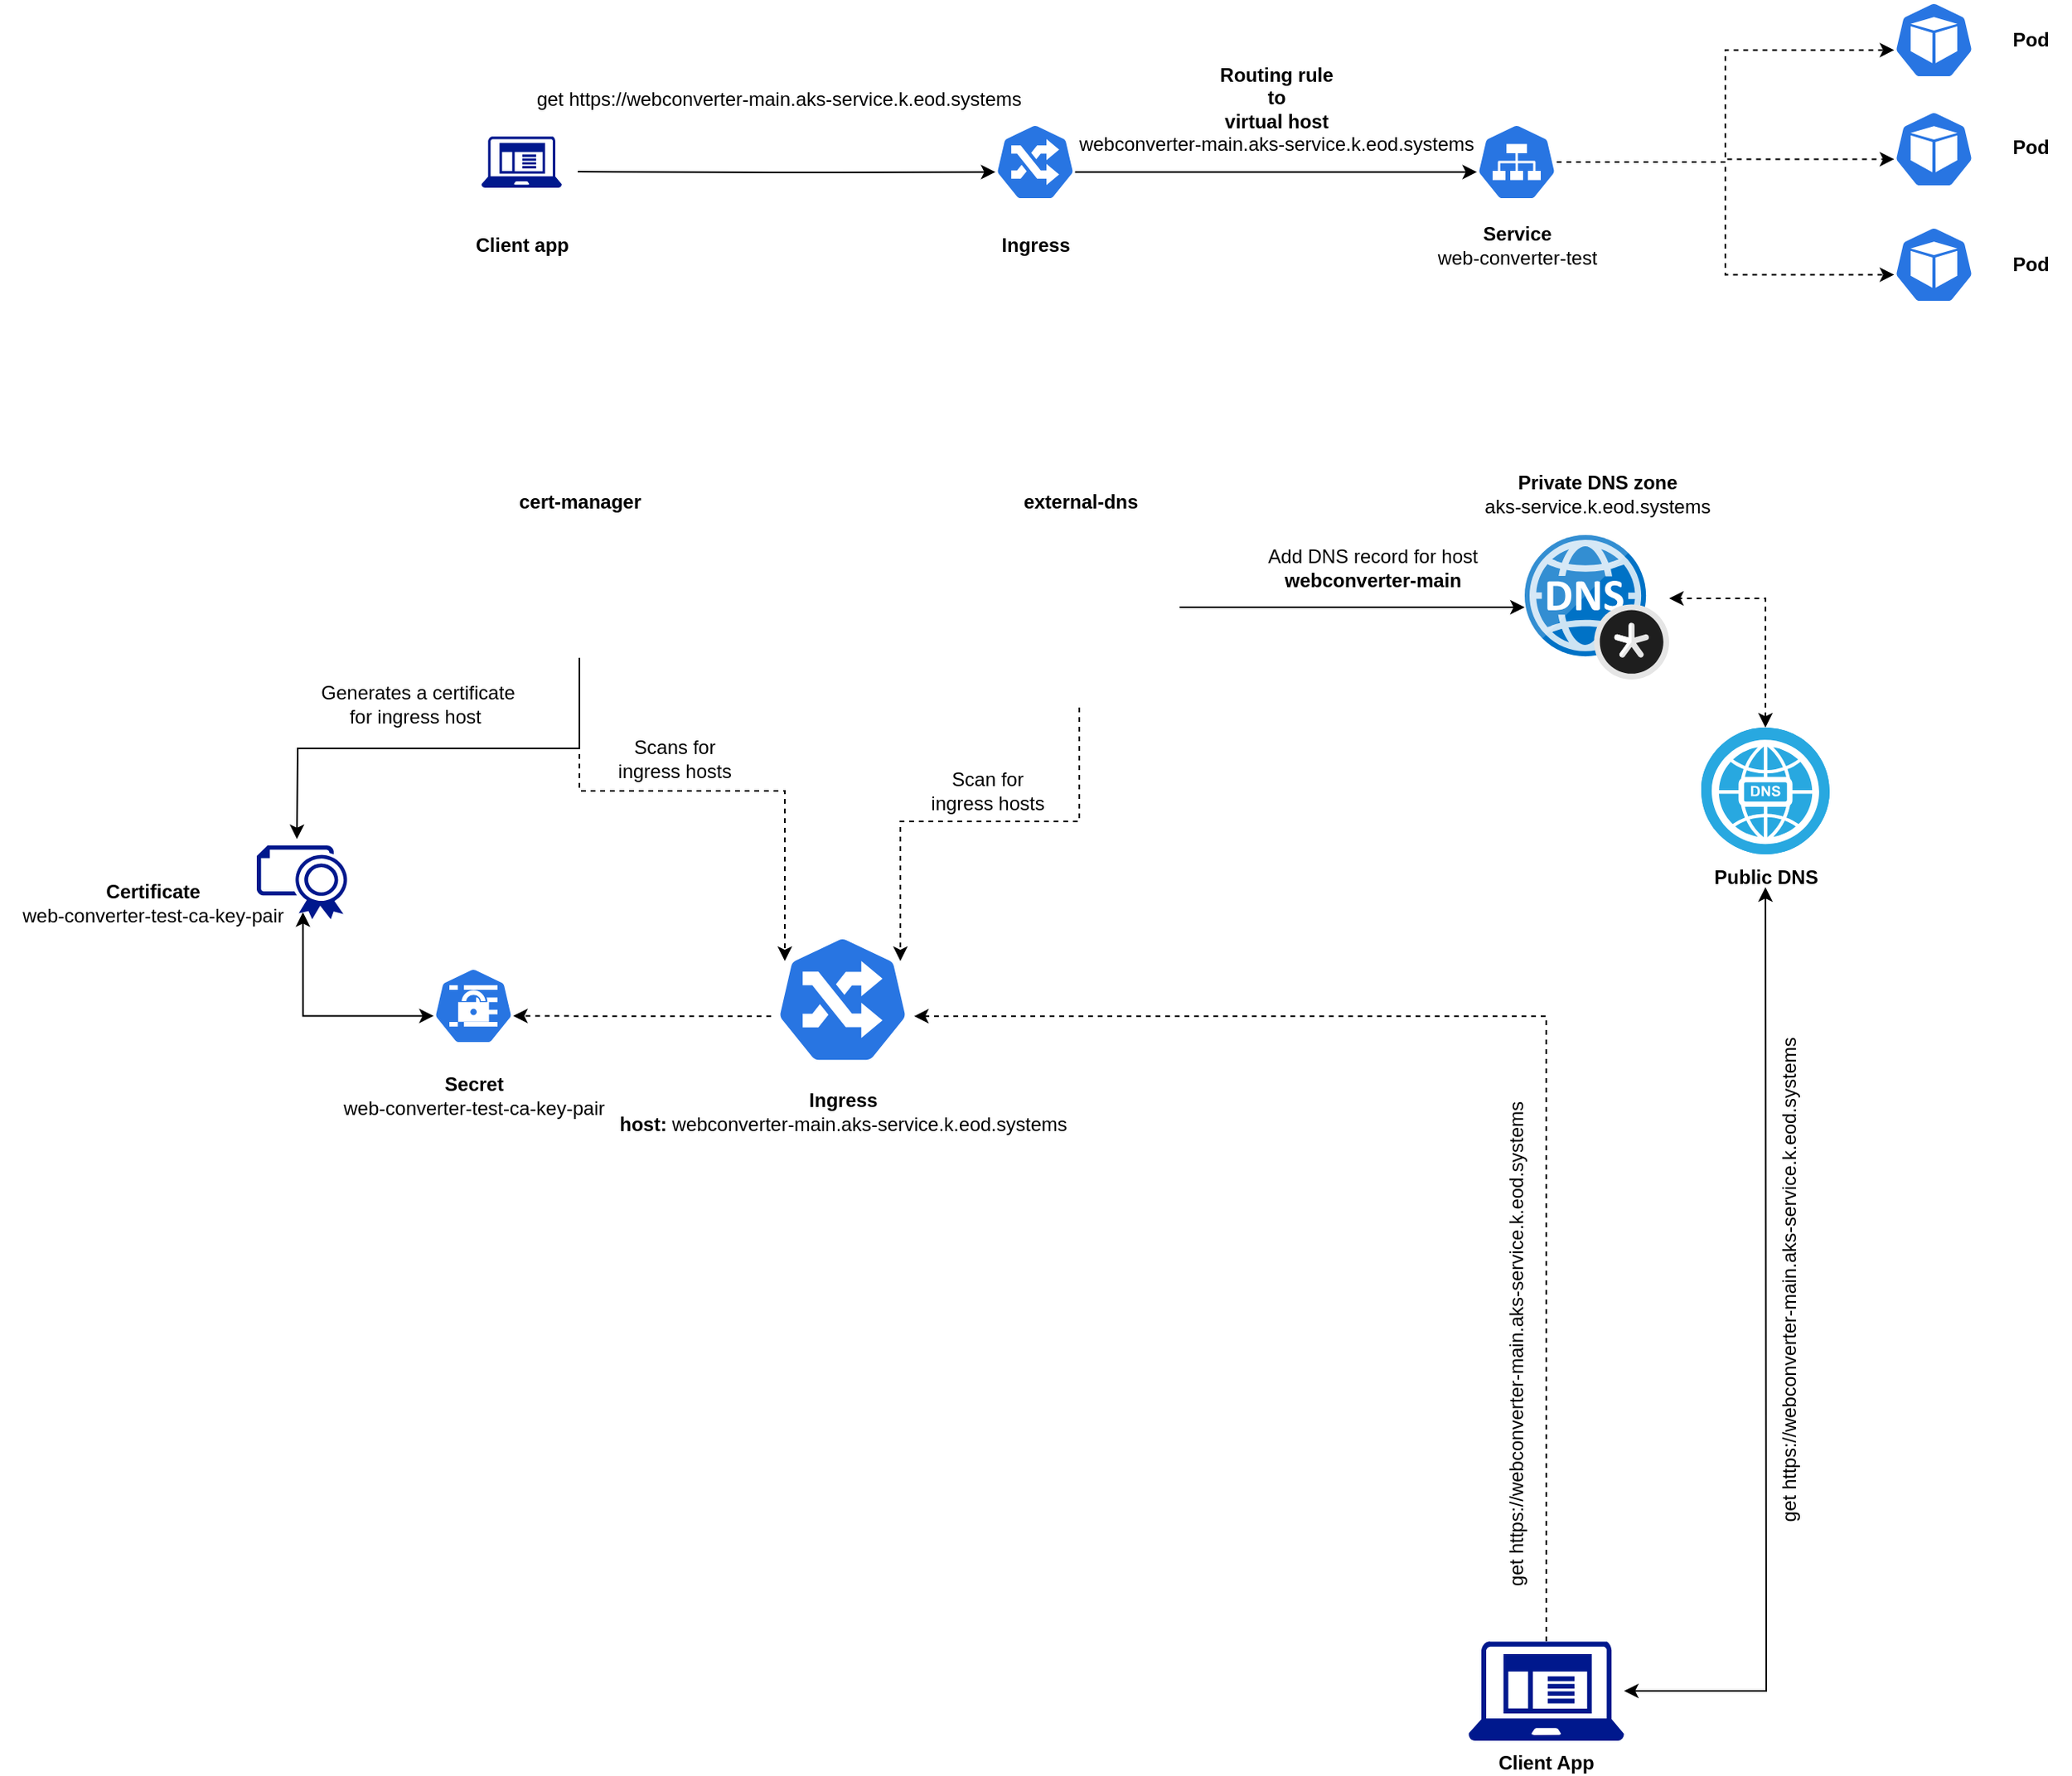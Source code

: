 <mxfile version="20.4.0" type="github">
  <diagram name="Page-1" id="c37626ed-c26b-45fb-9056-f9ebc6bb27b6">
    <mxGraphModel dx="2700" dy="944" grid="1" gridSize="10" guides="1" tooltips="1" connect="1" arrows="1" fold="1" page="1" pageScale="1" pageWidth="1100" pageHeight="850" background="none" math="0" shadow="0">
      <root>
        <mxCell id="0" />
        <mxCell id="1" parent="0" />
        <mxCell id="eb7Oq8lSXdmzX0vG2ROj-12" style="edgeStyle=orthogonalEdgeStyle;rounded=0;orthogonalLoop=1;jettySize=auto;html=1;exitX=0.995;exitY=0.63;exitDx=0;exitDy=0;exitPerimeter=0;entryX=0.005;entryY=0.63;entryDx=0;entryDy=0;entryPerimeter=0;" edge="1" parent="1" source="eb7Oq8lSXdmzX0vG2ROj-2" target="eb7Oq8lSXdmzX0vG2ROj-3">
          <mxGeometry relative="1" as="geometry" />
        </mxCell>
        <mxCell id="eb7Oq8lSXdmzX0vG2ROj-2" value="" style="sketch=0;html=1;dashed=0;whitespace=wrap;fillColor=#2875E2;strokeColor=#ffffff;points=[[0.005,0.63,0],[0.1,0.2,0],[0.9,0.2,0],[0.5,0,0],[0.995,0.63,0],[0.72,0.99,0],[0.5,1,0],[0.28,0.99,0]];shape=mxgraph.kubernetes.icon;prIcon=ing" vertex="1" parent="1">
          <mxGeometry x="380" y="124" width="50" height="48" as="geometry" />
        </mxCell>
        <mxCell id="eb7Oq8lSXdmzX0vG2ROj-13" style="edgeStyle=orthogonalEdgeStyle;rounded=0;orthogonalLoop=1;jettySize=auto;html=1;entryX=0.005;entryY=0.63;entryDx=0;entryDy=0;entryPerimeter=0;dashed=1;" edge="1" parent="1" source="eb7Oq8lSXdmzX0vG2ROj-3" target="eb7Oq8lSXdmzX0vG2ROj-8">
          <mxGeometry relative="1" as="geometry" />
        </mxCell>
        <mxCell id="eb7Oq8lSXdmzX0vG2ROj-14" style="edgeStyle=orthogonalEdgeStyle;rounded=0;orthogonalLoop=1;jettySize=auto;html=1;dashed=1;entryX=0.005;entryY=0.63;entryDx=0;entryDy=0;entryPerimeter=0;" edge="1" parent="1" source="eb7Oq8lSXdmzX0vG2ROj-3" target="eb7Oq8lSXdmzX0vG2ROj-10">
          <mxGeometry relative="1" as="geometry">
            <mxPoint x="670" y="141" as="targetPoint" />
          </mxGeometry>
        </mxCell>
        <mxCell id="eb7Oq8lSXdmzX0vG2ROj-15" style="edgeStyle=orthogonalEdgeStyle;rounded=0;orthogonalLoop=1;jettySize=auto;html=1;entryX=0.005;entryY=0.63;entryDx=0;entryDy=0;entryPerimeter=0;dashed=1;" edge="1" parent="1" source="eb7Oq8lSXdmzX0vG2ROj-3" target="eb7Oq8lSXdmzX0vG2ROj-11">
          <mxGeometry relative="1" as="geometry" />
        </mxCell>
        <mxCell id="eb7Oq8lSXdmzX0vG2ROj-3" value="" style="sketch=0;html=1;dashed=0;whitespace=wrap;fillColor=#2875E2;strokeColor=#ffffff;points=[[0.005,0.63,0],[0.1,0.2,0],[0.9,0.2,0],[0.5,0,0],[0.995,0.63,0],[0.72,0.99,0],[0.5,1,0],[0.28,0.99,0]];shape=mxgraph.kubernetes.icon;prIcon=svc" vertex="1" parent="1">
          <mxGeometry x="680" y="124" width="50" height="48" as="geometry" />
        </mxCell>
        <mxCell id="eb7Oq8lSXdmzX0vG2ROj-17" style="edgeStyle=orthogonalEdgeStyle;rounded=0;orthogonalLoop=1;jettySize=auto;html=1;entryX=0.005;entryY=0.63;entryDx=0;entryDy=0;entryPerimeter=0;" edge="1" parent="1" target="eb7Oq8lSXdmzX0vG2ROj-2">
          <mxGeometry relative="1" as="geometry">
            <mxPoint x="120" y="154" as="sourcePoint" />
          </mxGeometry>
        </mxCell>
        <mxCell id="eb7Oq8lSXdmzX0vG2ROj-6" value="" style="sketch=0;aspect=fixed;pointerEvents=1;shadow=0;dashed=0;html=1;strokeColor=none;labelPosition=center;verticalLabelPosition=bottom;verticalAlign=top;align=center;fillColor=#00188D;shape=mxgraph.mscae.enterprise.client_application" vertex="1" parent="1">
          <mxGeometry x="60" y="132" width="50" height="32" as="geometry" />
        </mxCell>
        <mxCell id="eb7Oq8lSXdmzX0vG2ROj-8" value="" style="sketch=0;html=1;dashed=0;whitespace=wrap;fillColor=#2875E2;strokeColor=#ffffff;points=[[0.005,0.63,0],[0.1,0.2,0],[0.9,0.2,0],[0.5,0,0],[0.995,0.63,0],[0.72,0.99,0],[0.5,1,0],[0.28,0.99,0]];shape=mxgraph.kubernetes.icon;prIcon=pod" vertex="1" parent="1">
          <mxGeometry x="940" y="48" width="50" height="48" as="geometry" />
        </mxCell>
        <mxCell id="eb7Oq8lSXdmzX0vG2ROj-10" value="" style="sketch=0;html=1;dashed=0;whitespace=wrap;fillColor=#2875E2;strokeColor=#ffffff;points=[[0.005,0.63,0],[0.1,0.2,0],[0.9,0.2,0],[0.5,0,0],[0.995,0.63,0],[0.72,0.99,0],[0.5,1,0],[0.28,0.99,0]];shape=mxgraph.kubernetes.icon;prIcon=pod" vertex="1" parent="1">
          <mxGeometry x="940" y="116" width="50" height="48" as="geometry" />
        </mxCell>
        <mxCell id="eb7Oq8lSXdmzX0vG2ROj-11" value="" style="sketch=0;html=1;dashed=0;whitespace=wrap;fillColor=#2875E2;strokeColor=#ffffff;points=[[0.005,0.63,0],[0.1,0.2,0],[0.9,0.2,0],[0.5,0,0],[0.995,0.63,0],[0.72,0.99,0],[0.5,1,0],[0.28,0.99,0]];shape=mxgraph.kubernetes.icon;prIcon=pod" vertex="1" parent="1">
          <mxGeometry x="940" y="188" width="50" height="48" as="geometry" />
        </mxCell>
        <mxCell id="eb7Oq8lSXdmzX0vG2ROj-18" value="&lt;span style=&quot;font-weight: normal;&quot;&gt;get https://webconverter-main.aks-service.k.eod.systems&lt;/span&gt;" style="text;html=1;align=center;verticalAlign=middle;resizable=0;points=[];autosize=1;strokeColor=none;fillColor=none;fontStyle=1" vertex="1" parent="1">
          <mxGeometry x="80" y="94" width="330" height="30" as="geometry" />
        </mxCell>
        <mxCell id="eb7Oq8lSXdmzX0vG2ROj-19" value="&lt;b&gt;Routing rule&lt;br&gt;to&lt;br&gt;virtual host&lt;br&gt;&lt;/b&gt;webconverter-main.aks-service.k.eod.systems&lt;b&gt;&lt;br&gt;&lt;/b&gt;" style="text;html=1;align=center;verticalAlign=middle;resizable=0;points=[];autosize=1;strokeColor=none;fillColor=none;" vertex="1" parent="1">
          <mxGeometry x="420" y="80" width="270" height="70" as="geometry" />
        </mxCell>
        <mxCell id="eb7Oq8lSXdmzX0vG2ROj-20" value="&lt;b&gt;Service&lt;/b&gt;&lt;br&gt;web-converter-test" style="text;html=1;align=center;verticalAlign=middle;resizable=0;points=[];autosize=1;strokeColor=none;fillColor=none;" vertex="1" parent="1">
          <mxGeometry x="645" y="180" width="120" height="40" as="geometry" />
        </mxCell>
        <mxCell id="eb7Oq8lSXdmzX0vG2ROj-21" value="&lt;b&gt;Ingress&lt;/b&gt;" style="text;html=1;align=center;verticalAlign=middle;resizable=0;points=[];autosize=1;strokeColor=none;fillColor=none;" vertex="1" parent="1">
          <mxGeometry x="370" y="185" width="70" height="30" as="geometry" />
        </mxCell>
        <mxCell id="eb7Oq8lSXdmzX0vG2ROj-22" value="&lt;b&gt;Pod&lt;/b&gt;" style="text;html=1;align=center;verticalAlign=middle;resizable=0;points=[];autosize=1;strokeColor=none;fillColor=none;" vertex="1" parent="1">
          <mxGeometry x="1000" y="57" width="50" height="30" as="geometry" />
        </mxCell>
        <mxCell id="eb7Oq8lSXdmzX0vG2ROj-23" value="&lt;b&gt;Pod&lt;/b&gt;" style="text;html=1;align=center;verticalAlign=middle;resizable=0;points=[];autosize=1;strokeColor=none;fillColor=none;" vertex="1" parent="1">
          <mxGeometry x="1000" y="124" width="50" height="30" as="geometry" />
        </mxCell>
        <mxCell id="eb7Oq8lSXdmzX0vG2ROj-24" value="&lt;b&gt;Pod&lt;/b&gt;" style="text;html=1;align=center;verticalAlign=middle;resizable=0;points=[];autosize=1;strokeColor=none;fillColor=none;" vertex="1" parent="1">
          <mxGeometry x="1000" y="197" width="50" height="30" as="geometry" />
        </mxCell>
        <mxCell id="eb7Oq8lSXdmzX0vG2ROj-25" value="&lt;b&gt;Client app&lt;/b&gt;" style="text;html=1;align=center;verticalAlign=middle;resizable=0;points=[];autosize=1;strokeColor=none;fillColor=none;" vertex="1" parent="1">
          <mxGeometry x="45" y="185" width="80" height="30" as="geometry" />
        </mxCell>
        <mxCell id="eb7Oq8lSXdmzX0vG2ROj-44" style="edgeStyle=orthogonalEdgeStyle;rounded=0;orthogonalLoop=1;jettySize=auto;html=1;exitX=0.005;exitY=0.63;exitDx=0;exitDy=0;exitPerimeter=0;entryX=0.995;entryY=0.63;entryDx=0;entryDy=0;entryPerimeter=0;dashed=1;" edge="1" parent="1" source="eb7Oq8lSXdmzX0vG2ROj-26" target="eb7Oq8lSXdmzX0vG2ROj-42">
          <mxGeometry relative="1" as="geometry" />
        </mxCell>
        <mxCell id="eb7Oq8lSXdmzX0vG2ROj-26" value="" style="sketch=0;html=1;dashed=0;whitespace=wrap;fillColor=#2875E2;strokeColor=#ffffff;points=[[0.005,0.63,0],[0.1,0.2,0],[0.9,0.2,0],[0.5,0,0],[0.995,0.63,0],[0.72,0.99,0],[0.5,1,0],[0.28,0.99,0]];shape=mxgraph.kubernetes.icon;prIcon=ing" vertex="1" parent="1">
          <mxGeometry x="240" y="630" width="90" height="80" as="geometry" />
        </mxCell>
        <mxCell id="eb7Oq8lSXdmzX0vG2ROj-32" style="edgeStyle=orthogonalEdgeStyle;rounded=0;orthogonalLoop=1;jettySize=auto;html=1;" edge="1" parent="1" source="eb7Oq8lSXdmzX0vG2ROj-27" target="eb7Oq8lSXdmzX0vG2ROj-62">
          <mxGeometry relative="1" as="geometry">
            <mxPoint x="700" y="426.471" as="targetPoint" />
          </mxGeometry>
        </mxCell>
        <mxCell id="eb7Oq8lSXdmzX0vG2ROj-36" style="edgeStyle=orthogonalEdgeStyle;rounded=0;orthogonalLoop=1;jettySize=auto;html=1;exitX=0.5;exitY=1;exitDx=0;exitDy=0;dashed=1;entryX=0.9;entryY=0.2;entryDx=0;entryDy=0;entryPerimeter=0;" edge="1" parent="1" source="eb7Oq8lSXdmzX0vG2ROj-27" target="eb7Oq8lSXdmzX0vG2ROj-26">
          <mxGeometry relative="1" as="geometry" />
        </mxCell>
        <mxCell id="eb7Oq8lSXdmzX0vG2ROj-27" value="" style="shape=image;verticalLabelPosition=bottom;labelBackgroundColor=default;verticalAlign=top;aspect=fixed;imageAspect=0;image=https://raw.githubusercontent.com/kubernetes-sigs/external-dns/master/docs/img/external-dns.png;" vertex="1" parent="1">
          <mxGeometry x="370" y="363" width="125" height="125" as="geometry" />
        </mxCell>
        <mxCell id="eb7Oq8lSXdmzX0vG2ROj-35" style="edgeStyle=orthogonalEdgeStyle;rounded=0;orthogonalLoop=1;jettySize=auto;html=1;exitX=0.5;exitY=1;exitDx=0;exitDy=0;entryX=0.1;entryY=0.2;entryDx=0;entryDy=0;entryPerimeter=0;dashed=1;" edge="1" parent="1" source="eb7Oq8lSXdmzX0vG2ROj-28" target="eb7Oq8lSXdmzX0vG2ROj-26">
          <mxGeometry relative="1" as="geometry">
            <Array as="points">
              <mxPoint x="121" y="540" />
              <mxPoint x="249" y="540" />
            </Array>
          </mxGeometry>
        </mxCell>
        <mxCell id="eb7Oq8lSXdmzX0vG2ROj-50" style="edgeStyle=orthogonalEdgeStyle;rounded=0;orthogonalLoop=1;jettySize=auto;html=1;exitX=0.5;exitY=1;exitDx=0;exitDy=0;entryX=0.5;entryY=0;entryDx=0;entryDy=0;entryPerimeter=0;" edge="1" parent="1" source="eb7Oq8lSXdmzX0vG2ROj-28">
          <mxGeometry relative="1" as="geometry">
            <mxPoint x="-55" y="570.0" as="targetPoint" />
          </mxGeometry>
        </mxCell>
        <mxCell id="eb7Oq8lSXdmzX0vG2ROj-28" value="" style="shape=image;verticalLabelPosition=bottom;labelBackgroundColor=default;verticalAlign=top;aspect=fixed;imageAspect=0;image=https://cert-manager.io/images/cert-manager-logo-icon.svg;" vertex="1" parent="1">
          <mxGeometry x="80" y="375" width="82" height="82" as="geometry" />
        </mxCell>
        <mxCell id="eb7Oq8lSXdmzX0vG2ROj-37" value="&lt;b&gt;cert-manager&lt;/b&gt;" style="text;html=1;align=center;verticalAlign=middle;resizable=0;points=[];autosize=1;strokeColor=none;fillColor=none;" vertex="1" parent="1">
          <mxGeometry x="71" y="345" width="100" height="30" as="geometry" />
        </mxCell>
        <mxCell id="eb7Oq8lSXdmzX0vG2ROj-38" value="&lt;b&gt;external-dns&lt;/b&gt;" style="text;html=1;align=center;verticalAlign=middle;resizable=0;points=[];autosize=1;strokeColor=none;fillColor=none;" vertex="1" parent="1">
          <mxGeometry x="387.5" y="345" width="90" height="30" as="geometry" />
        </mxCell>
        <mxCell id="eb7Oq8lSXdmzX0vG2ROj-39" value="&lt;b&gt;Private DNS zone&lt;br&gt;&lt;/b&gt;aks-service.k.eod.systems&lt;b&gt;&lt;br&gt;&lt;/b&gt;" style="text;html=1;align=center;verticalAlign=middle;resizable=0;points=[];autosize=1;strokeColor=none;fillColor=none;" vertex="1" parent="1">
          <mxGeometry x="675" y="335" width="160" height="40" as="geometry" />
        </mxCell>
        <mxCell id="eb7Oq8lSXdmzX0vG2ROj-41" value="&lt;b&gt;Ingress&lt;br&gt;host:&amp;nbsp;&lt;/b&gt;webconverter-main.aks-service.k.eod.systems" style="text;html=1;align=center;verticalAlign=middle;resizable=0;points=[];autosize=1;strokeColor=none;fillColor=none;" vertex="1" parent="1">
          <mxGeometry x="135" y="720" width="300" height="40" as="geometry" />
        </mxCell>
        <mxCell id="eb7Oq8lSXdmzX0vG2ROj-71" style="edgeStyle=orthogonalEdgeStyle;rounded=0;orthogonalLoop=1;jettySize=auto;html=1;exitX=0.005;exitY=0.63;exitDx=0;exitDy=0;exitPerimeter=0;entryX=0.5;entryY=0.905;entryDx=0;entryDy=0;entryPerimeter=0;startArrow=classic;startFill=1;" edge="1" parent="1" source="eb7Oq8lSXdmzX0vG2ROj-42" target="eb7Oq8lSXdmzX0vG2ROj-70">
          <mxGeometry relative="1" as="geometry" />
        </mxCell>
        <mxCell id="eb7Oq8lSXdmzX0vG2ROj-42" value="" style="sketch=0;html=1;dashed=0;whitespace=wrap;fillColor=#2875E2;strokeColor=#ffffff;points=[[0.005,0.63,0],[0.1,0.2,0],[0.9,0.2,0],[0.5,0,0],[0.995,0.63,0],[0.72,0.99,0],[0.5,1,0],[0.28,0.99,0]];shape=mxgraph.kubernetes.icon;prIcon=secret" vertex="1" parent="1">
          <mxGeometry x="30" y="650" width="50" height="48" as="geometry" />
        </mxCell>
        <mxCell id="eb7Oq8lSXdmzX0vG2ROj-46" value="Scans for&lt;br&gt;ingress hosts" style="text;html=1;align=center;verticalAlign=middle;resizable=0;points=[];autosize=1;strokeColor=none;fillColor=none;" vertex="1" parent="1">
          <mxGeometry x="135" y="500" width="90" height="40" as="geometry" />
        </mxCell>
        <mxCell id="eb7Oq8lSXdmzX0vG2ROj-47" value="Generates a certificate &lt;br&gt;for ingress host&amp;nbsp;" style="text;html=1;align=center;verticalAlign=middle;resizable=0;points=[];autosize=1;strokeColor=none;fillColor=none;" vertex="1" parent="1">
          <mxGeometry x="-50" y="466" width="140" height="40" as="geometry" />
        </mxCell>
        <mxCell id="eb7Oq8lSXdmzX0vG2ROj-52" value="&lt;b&gt;Secret&lt;/b&gt;&lt;br&gt;web-converter-test-ca-key-pair" style="text;html=1;align=center;verticalAlign=middle;resizable=0;points=[];autosize=1;strokeColor=none;fillColor=none;" vertex="1" parent="1">
          <mxGeometry x="-40" y="710" width="190" height="40" as="geometry" />
        </mxCell>
        <mxCell id="eb7Oq8lSXdmzX0vG2ROj-53" value="&lt;b&gt;Certificate&lt;br&gt;&lt;/b&gt;web-converter-test-ca-key-pair&lt;b&gt;&lt;br&gt;&lt;/b&gt;" style="text;html=1;align=center;verticalAlign=middle;resizable=0;points=[];autosize=1;strokeColor=none;fillColor=none;" vertex="1" parent="1">
          <mxGeometry x="-240" y="590" width="190" height="40" as="geometry" />
        </mxCell>
        <mxCell id="eb7Oq8lSXdmzX0vG2ROj-54" value="Scan for &lt;br&gt;ingress hosts" style="text;html=1;align=center;verticalAlign=middle;resizable=0;points=[];autosize=1;strokeColor=none;fillColor=none;" vertex="1" parent="1">
          <mxGeometry x="330" y="520" width="90" height="40" as="geometry" />
        </mxCell>
        <mxCell id="eb7Oq8lSXdmzX0vG2ROj-55" value="Add DNS record for host&lt;br&gt;&lt;b&gt;webconverter-main&lt;/b&gt;" style="text;html=1;align=center;verticalAlign=middle;resizable=0;points=[];autosize=1;strokeColor=none;fillColor=none;" vertex="1" parent="1">
          <mxGeometry x="540" y="380.5" width="150" height="40" as="geometry" />
        </mxCell>
        <mxCell id="eb7Oq8lSXdmzX0vG2ROj-64" style="edgeStyle=orthogonalEdgeStyle;rounded=0;orthogonalLoop=1;jettySize=auto;html=1;startArrow=classic;startFill=1;" edge="1" parent="1" source="eb7Oq8lSXdmzX0vG2ROj-58">
          <mxGeometry relative="1" as="geometry">
            <mxPoint x="860" y="600.0" as="targetPoint" />
          </mxGeometry>
        </mxCell>
        <mxCell id="eb7Oq8lSXdmzX0vG2ROj-66" style="edgeStyle=orthogonalEdgeStyle;rounded=0;orthogonalLoop=1;jettySize=auto;html=1;exitX=0.5;exitY=0;exitDx=0;exitDy=0;exitPerimeter=0;entryX=0.995;entryY=0.63;entryDx=0;entryDy=0;entryPerimeter=0;dashed=1;" edge="1" parent="1" source="eb7Oq8lSXdmzX0vG2ROj-58" target="eb7Oq8lSXdmzX0vG2ROj-26">
          <mxGeometry relative="1" as="geometry" />
        </mxCell>
        <mxCell id="eb7Oq8lSXdmzX0vG2ROj-58" value="&lt;b&gt;Client App&lt;/b&gt;" style="sketch=0;aspect=fixed;pointerEvents=1;shadow=0;dashed=0;html=1;strokeColor=none;labelPosition=center;verticalLabelPosition=bottom;verticalAlign=top;align=center;fillColor=#00188D;shape=mxgraph.mscae.enterprise.client_application" vertex="1" parent="1">
          <mxGeometry x="675.0" y="1070" width="96.88" height="62" as="geometry" />
        </mxCell>
        <mxCell id="eb7Oq8lSXdmzX0vG2ROj-61" value="&lt;span style=&quot;font-weight: normal;&quot;&gt;get https://webconverter-main.aks-service.k.eod.systems&lt;/span&gt;" style="text;html=1;align=center;verticalAlign=middle;resizable=0;points=[];autosize=1;strokeColor=none;fillColor=none;fontStyle=1;rotation=-90;" vertex="1" parent="1">
          <mxGeometry x="710" y="830" width="330" height="30" as="geometry" />
        </mxCell>
        <mxCell id="eb7Oq8lSXdmzX0vG2ROj-62" value="" style="sketch=0;aspect=fixed;html=1;points=[];align=center;image;fontSize=12;image=img/lib/mscae/DNS_Private_Zones.svg;" vertex="1" parent="1">
          <mxGeometry x="710" y="380.5" width="90" height="90" as="geometry" />
        </mxCell>
        <mxCell id="eb7Oq8lSXdmzX0vG2ROj-65" style="edgeStyle=orthogonalEdgeStyle;rounded=0;orthogonalLoop=1;jettySize=auto;html=1;exitX=0.5;exitY=0;exitDx=0;exitDy=0;exitPerimeter=0;dashed=1;startArrow=classic;startFill=1;" edge="1" parent="1" source="eb7Oq8lSXdmzX0vG2ROj-63">
          <mxGeometry relative="1" as="geometry">
            <mxPoint x="800" y="420" as="targetPoint" />
            <Array as="points">
              <mxPoint x="860" y="420" />
              <mxPoint x="800" y="420" />
            </Array>
          </mxGeometry>
        </mxCell>
        <mxCell id="eb7Oq8lSXdmzX0vG2ROj-63" value="&lt;b&gt;Public DNS&lt;/b&gt;" style="fillColor=#28A8E0;verticalLabelPosition=bottom;sketch=0;html=1;strokeColor=#ffffff;verticalAlign=top;align=center;points=[[0.145,0.145,0],[0.5,0,0],[0.855,0.145,0],[1,0.5,0],[0.855,0.855,0],[0.5,1,0],[0.145,0.855,0],[0,0.5,0]];pointerEvents=1;shape=mxgraph.cisco_safe.compositeIcon;bgIcon=ellipse;resIcon=mxgraph.cisco_safe.capability.dns;" vertex="1" parent="1">
          <mxGeometry x="820" y="500.5" width="80" height="79" as="geometry" />
        </mxCell>
        <mxCell id="eb7Oq8lSXdmzX0vG2ROj-67" value="&lt;span style=&quot;font-weight: normal;&quot;&gt;get https://webconverter-main.aks-service.k.eod.systems&lt;/span&gt;" style="text;html=1;align=center;verticalAlign=middle;resizable=0;points=[];autosize=1;strokeColor=none;fillColor=none;fontStyle=1;rotation=-90;" vertex="1" parent="1">
          <mxGeometry x="540" y="870" width="330" height="30" as="geometry" />
        </mxCell>
        <mxCell id="eb7Oq8lSXdmzX0vG2ROj-70" value="" style="sketch=0;aspect=fixed;pointerEvents=1;shadow=0;dashed=0;html=1;strokeColor=none;labelPosition=center;verticalLabelPosition=bottom;verticalAlign=top;align=center;fillColor=#00188D;shape=mxgraph.azure.certificate" vertex="1" parent="1">
          <mxGeometry x="-80" y="574" width="57.5" height="46" as="geometry" />
        </mxCell>
      </root>
    </mxGraphModel>
  </diagram>
</mxfile>
